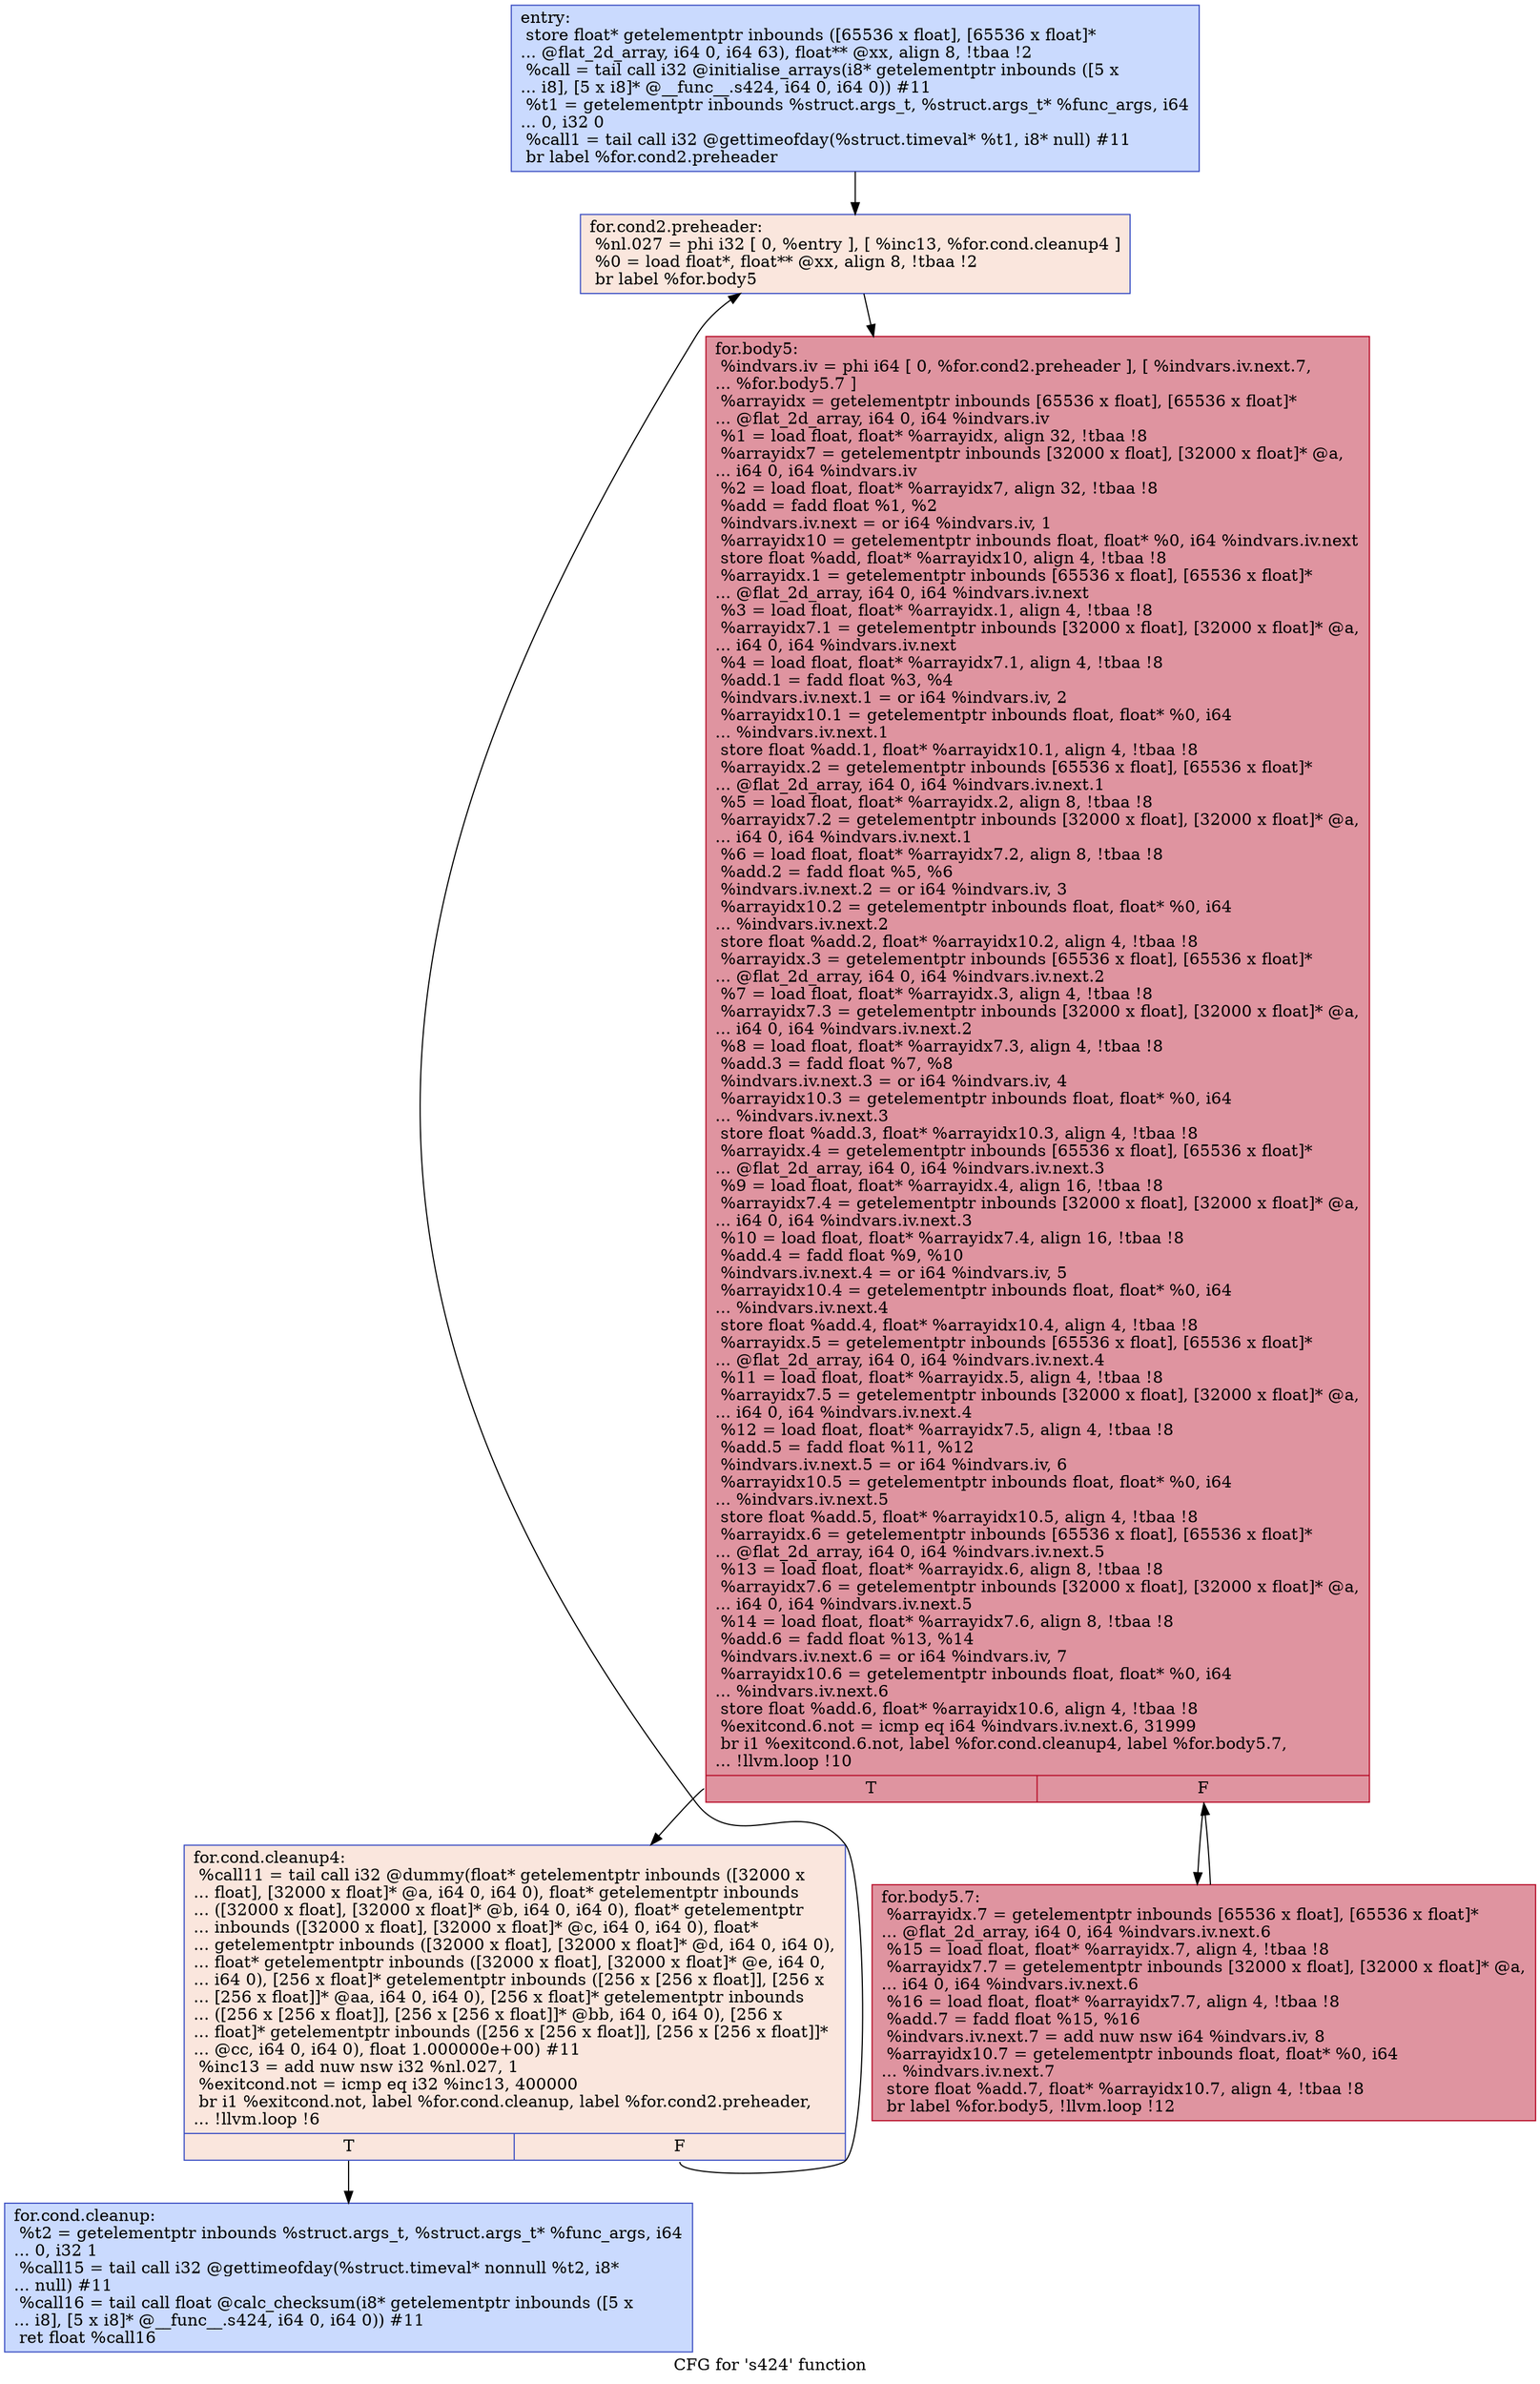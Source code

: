 digraph "CFG for 's424' function" {
	label="CFG for 's424' function";

	Node0x564c93c41920 [shape=record,color="#3d50c3ff", style=filled, fillcolor="#88abfd70",label="{entry:\l  store float* getelementptr inbounds ([65536 x float], [65536 x float]*\l... @flat_2d_array, i64 0, i64 63), float** @xx, align 8, !tbaa !2\l  %call = tail call i32 @initialise_arrays(i8* getelementptr inbounds ([5 x\l... i8], [5 x i8]* @__func__.s424, i64 0, i64 0)) #11\l  %t1 = getelementptr inbounds %struct.args_t, %struct.args_t* %func_args, i64\l... 0, i32 0\l  %call1 = tail call i32 @gettimeofday(%struct.timeval* %t1, i8* null) #11\l  br label %for.cond2.preheader\l}"];
	Node0x564c93c41920 -> Node0x564c93c41f10;
	Node0x564c93c41f10 [shape=record,color="#3d50c3ff", style=filled, fillcolor="#f3c7b170",label="{for.cond2.preheader:                              \l  %nl.027 = phi i32 [ 0, %entry ], [ %inc13, %for.cond.cleanup4 ]\l  %0 = load float*, float** @xx, align 8, !tbaa !2\l  br label %for.body5\l}"];
	Node0x564c93c41f10 -> Node0x564c93c421d0;
	Node0x564c93c422f0 [shape=record,color="#3d50c3ff", style=filled, fillcolor="#88abfd70",label="{for.cond.cleanup:                                 \l  %t2 = getelementptr inbounds %struct.args_t, %struct.args_t* %func_args, i64\l... 0, i32 1\l  %call15 = tail call i32 @gettimeofday(%struct.timeval* nonnull %t2, i8*\l... null) #11\l  %call16 = tail call float @calc_checksum(i8* getelementptr inbounds ([5 x\l... i8], [5 x i8]* @__func__.s424, i64 0, i64 0)) #11\l  ret float %call16\l}"];
	Node0x564c93c42030 [shape=record,color="#3d50c3ff", style=filled, fillcolor="#f3c7b170",label="{for.cond.cleanup4:                                \l  %call11 = tail call i32 @dummy(float* getelementptr inbounds ([32000 x\l... float], [32000 x float]* @a, i64 0, i64 0), float* getelementptr inbounds\l... ([32000 x float], [32000 x float]* @b, i64 0, i64 0), float* getelementptr\l... inbounds ([32000 x float], [32000 x float]* @c, i64 0, i64 0), float*\l... getelementptr inbounds ([32000 x float], [32000 x float]* @d, i64 0, i64 0),\l... float* getelementptr inbounds ([32000 x float], [32000 x float]* @e, i64 0,\l... i64 0), [256 x float]* getelementptr inbounds ([256 x [256 x float]], [256 x\l... [256 x float]]* @aa, i64 0, i64 0), [256 x float]* getelementptr inbounds\l... ([256 x [256 x float]], [256 x [256 x float]]* @bb, i64 0, i64 0), [256 x\l... float]* getelementptr inbounds ([256 x [256 x float]], [256 x [256 x float]]*\l... @cc, i64 0, i64 0), float 1.000000e+00) #11\l  %inc13 = add nuw nsw i32 %nl.027, 1\l  %exitcond.not = icmp eq i32 %inc13, 400000\l  br i1 %exitcond.not, label %for.cond.cleanup, label %for.cond2.preheader,\l... !llvm.loop !6\l|{<s0>T|<s1>F}}"];
	Node0x564c93c42030:s0 -> Node0x564c93c422f0;
	Node0x564c93c42030:s1 -> Node0x564c93c41f10;
	Node0x564c93c421d0 [shape=record,color="#b70d28ff", style=filled, fillcolor="#b70d2870",label="{for.body5:                                        \l  %indvars.iv = phi i64 [ 0, %for.cond2.preheader ], [ %indvars.iv.next.7,\l... %for.body5.7 ]\l  %arrayidx = getelementptr inbounds [65536 x float], [65536 x float]*\l... @flat_2d_array, i64 0, i64 %indvars.iv\l  %1 = load float, float* %arrayidx, align 32, !tbaa !8\l  %arrayidx7 = getelementptr inbounds [32000 x float], [32000 x float]* @a,\l... i64 0, i64 %indvars.iv\l  %2 = load float, float* %arrayidx7, align 32, !tbaa !8\l  %add = fadd float %1, %2\l  %indvars.iv.next = or i64 %indvars.iv, 1\l  %arrayidx10 = getelementptr inbounds float, float* %0, i64 %indvars.iv.next\l  store float %add, float* %arrayidx10, align 4, !tbaa !8\l  %arrayidx.1 = getelementptr inbounds [65536 x float], [65536 x float]*\l... @flat_2d_array, i64 0, i64 %indvars.iv.next\l  %3 = load float, float* %arrayidx.1, align 4, !tbaa !8\l  %arrayidx7.1 = getelementptr inbounds [32000 x float], [32000 x float]* @a,\l... i64 0, i64 %indvars.iv.next\l  %4 = load float, float* %arrayidx7.1, align 4, !tbaa !8\l  %add.1 = fadd float %3, %4\l  %indvars.iv.next.1 = or i64 %indvars.iv, 2\l  %arrayidx10.1 = getelementptr inbounds float, float* %0, i64\l... %indvars.iv.next.1\l  store float %add.1, float* %arrayidx10.1, align 4, !tbaa !8\l  %arrayidx.2 = getelementptr inbounds [65536 x float], [65536 x float]*\l... @flat_2d_array, i64 0, i64 %indvars.iv.next.1\l  %5 = load float, float* %arrayidx.2, align 8, !tbaa !8\l  %arrayidx7.2 = getelementptr inbounds [32000 x float], [32000 x float]* @a,\l... i64 0, i64 %indvars.iv.next.1\l  %6 = load float, float* %arrayidx7.2, align 8, !tbaa !8\l  %add.2 = fadd float %5, %6\l  %indvars.iv.next.2 = or i64 %indvars.iv, 3\l  %arrayidx10.2 = getelementptr inbounds float, float* %0, i64\l... %indvars.iv.next.2\l  store float %add.2, float* %arrayidx10.2, align 4, !tbaa !8\l  %arrayidx.3 = getelementptr inbounds [65536 x float], [65536 x float]*\l... @flat_2d_array, i64 0, i64 %indvars.iv.next.2\l  %7 = load float, float* %arrayidx.3, align 4, !tbaa !8\l  %arrayidx7.3 = getelementptr inbounds [32000 x float], [32000 x float]* @a,\l... i64 0, i64 %indvars.iv.next.2\l  %8 = load float, float* %arrayidx7.3, align 4, !tbaa !8\l  %add.3 = fadd float %7, %8\l  %indvars.iv.next.3 = or i64 %indvars.iv, 4\l  %arrayidx10.3 = getelementptr inbounds float, float* %0, i64\l... %indvars.iv.next.3\l  store float %add.3, float* %arrayidx10.3, align 4, !tbaa !8\l  %arrayidx.4 = getelementptr inbounds [65536 x float], [65536 x float]*\l... @flat_2d_array, i64 0, i64 %indvars.iv.next.3\l  %9 = load float, float* %arrayidx.4, align 16, !tbaa !8\l  %arrayidx7.4 = getelementptr inbounds [32000 x float], [32000 x float]* @a,\l... i64 0, i64 %indvars.iv.next.3\l  %10 = load float, float* %arrayidx7.4, align 16, !tbaa !8\l  %add.4 = fadd float %9, %10\l  %indvars.iv.next.4 = or i64 %indvars.iv, 5\l  %arrayidx10.4 = getelementptr inbounds float, float* %0, i64\l... %indvars.iv.next.4\l  store float %add.4, float* %arrayidx10.4, align 4, !tbaa !8\l  %arrayidx.5 = getelementptr inbounds [65536 x float], [65536 x float]*\l... @flat_2d_array, i64 0, i64 %indvars.iv.next.4\l  %11 = load float, float* %arrayidx.5, align 4, !tbaa !8\l  %arrayidx7.5 = getelementptr inbounds [32000 x float], [32000 x float]* @a,\l... i64 0, i64 %indvars.iv.next.4\l  %12 = load float, float* %arrayidx7.5, align 4, !tbaa !8\l  %add.5 = fadd float %11, %12\l  %indvars.iv.next.5 = or i64 %indvars.iv, 6\l  %arrayidx10.5 = getelementptr inbounds float, float* %0, i64\l... %indvars.iv.next.5\l  store float %add.5, float* %arrayidx10.5, align 4, !tbaa !8\l  %arrayidx.6 = getelementptr inbounds [65536 x float], [65536 x float]*\l... @flat_2d_array, i64 0, i64 %indvars.iv.next.5\l  %13 = load float, float* %arrayidx.6, align 8, !tbaa !8\l  %arrayidx7.6 = getelementptr inbounds [32000 x float], [32000 x float]* @a,\l... i64 0, i64 %indvars.iv.next.5\l  %14 = load float, float* %arrayidx7.6, align 8, !tbaa !8\l  %add.6 = fadd float %13, %14\l  %indvars.iv.next.6 = or i64 %indvars.iv, 7\l  %arrayidx10.6 = getelementptr inbounds float, float* %0, i64\l... %indvars.iv.next.6\l  store float %add.6, float* %arrayidx10.6, align 4, !tbaa !8\l  %exitcond.6.not = icmp eq i64 %indvars.iv.next.6, 31999\l  br i1 %exitcond.6.not, label %for.cond.cleanup4, label %for.body5.7,\l... !llvm.loop !10\l|{<s0>T|<s1>F}}"];
	Node0x564c93c421d0:s0 -> Node0x564c93c42030;
	Node0x564c93c421d0:s1 -> Node0x564c93c42c50;
	Node0x564c93c42c50 [shape=record,color="#b70d28ff", style=filled, fillcolor="#b70d2870",label="{for.body5.7:                                      \l  %arrayidx.7 = getelementptr inbounds [65536 x float], [65536 x float]*\l... @flat_2d_array, i64 0, i64 %indvars.iv.next.6\l  %15 = load float, float* %arrayidx.7, align 4, !tbaa !8\l  %arrayidx7.7 = getelementptr inbounds [32000 x float], [32000 x float]* @a,\l... i64 0, i64 %indvars.iv.next.6\l  %16 = load float, float* %arrayidx7.7, align 4, !tbaa !8\l  %add.7 = fadd float %15, %16\l  %indvars.iv.next.7 = add nuw nsw i64 %indvars.iv, 8\l  %arrayidx10.7 = getelementptr inbounds float, float* %0, i64\l... %indvars.iv.next.7\l  store float %add.7, float* %arrayidx10.7, align 4, !tbaa !8\l  br label %for.body5, !llvm.loop !12\l}"];
	Node0x564c93c42c50 -> Node0x564c93c421d0;
}
